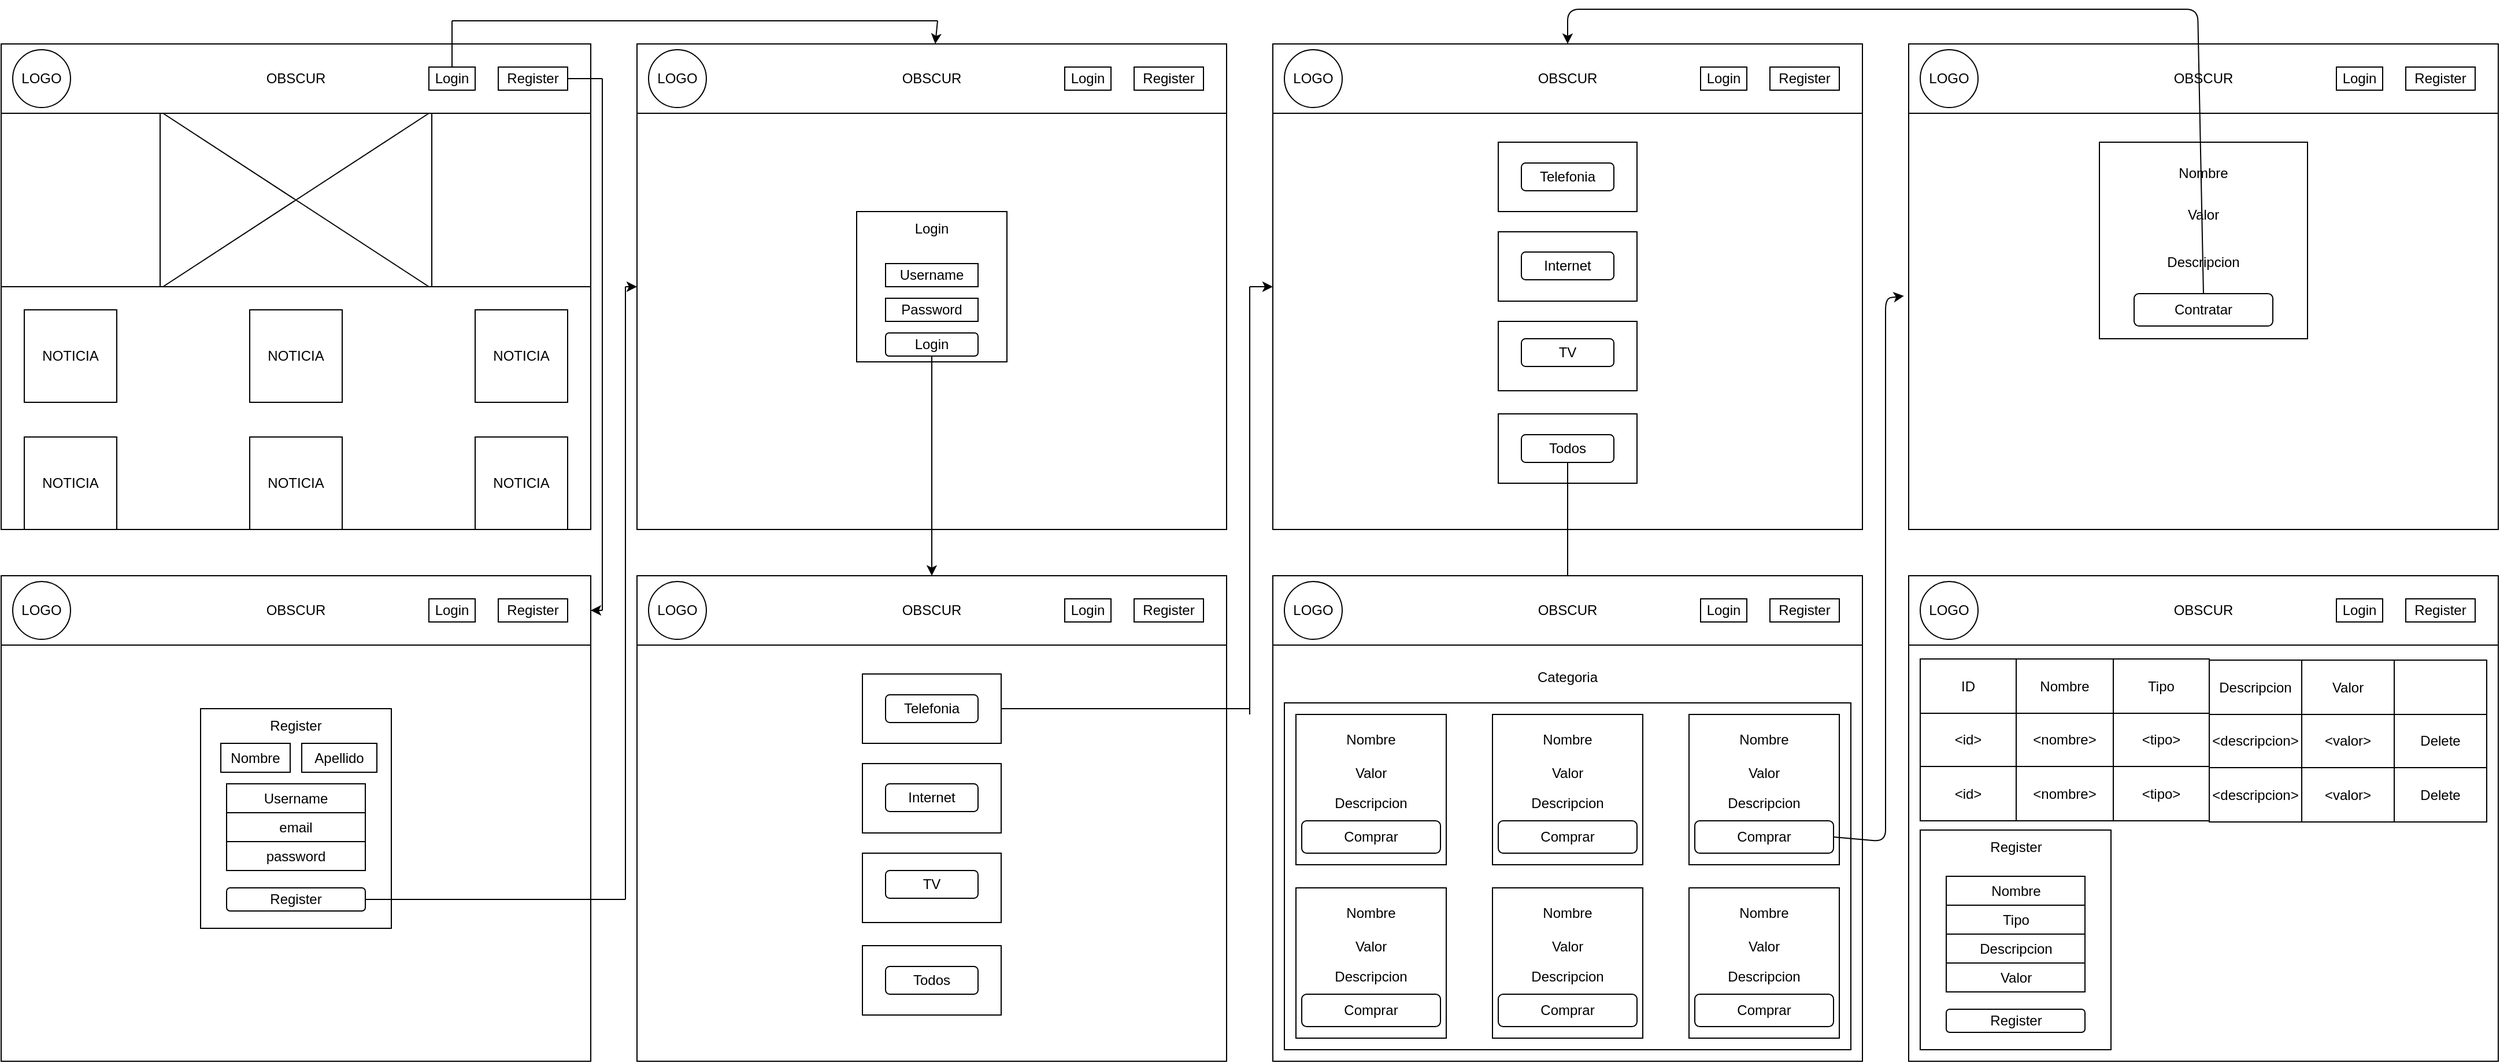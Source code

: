 <mxfile>
    <diagram id="topvHqCqziTGHagpNfaV" name="Página-1">
        <mxGraphModel dx="1098" dy="787" grid="1" gridSize="10" guides="1" tooltips="1" connect="1" arrows="1" fold="1" page="1" pageScale="1" pageWidth="850" pageHeight="1100" math="0" shadow="0">
            <root>
                <mxCell id="0"/>
                <mxCell id="1" parent="0"/>
                <mxCell id="2" value="" style="rounded=0;whiteSpace=wrap;html=1;" vertex="1" parent="1">
                    <mxGeometry x="40" y="40" width="510" height="420" as="geometry"/>
                </mxCell>
                <mxCell id="3" value="OBSCUR" style="rounded=0;whiteSpace=wrap;html=1;" vertex="1" parent="1">
                    <mxGeometry x="40" y="40" width="510" height="60" as="geometry"/>
                </mxCell>
                <mxCell id="58" style="edgeStyle=none;html=1;endArrow=none;endFill=0;" edge="1" parent="1">
                    <mxGeometry relative="1" as="geometry">
                        <mxPoint x="560" y="70" as="sourcePoint"/>
                        <mxPoint x="560" y="530" as="targetPoint"/>
                        <Array as="points">
                            <mxPoint x="560" y="310"/>
                        </Array>
                    </mxGeometry>
                </mxCell>
                <mxCell id="64" style="edgeStyle=none;html=1;exitX=0.5;exitY=0;exitDx=0;exitDy=0;endArrow=none;endFill=0;" edge="1" parent="1" source="4">
                    <mxGeometry relative="1" as="geometry">
                        <mxPoint x="430" y="20" as="targetPoint"/>
                    </mxGeometry>
                </mxCell>
                <mxCell id="4" value="Login" style="rounded=0;whiteSpace=wrap;html=1;" vertex="1" parent="1">
                    <mxGeometry x="410" y="60" width="40" height="20" as="geometry"/>
                </mxCell>
                <mxCell id="60" style="edgeStyle=none;html=1;exitX=1;exitY=0.5;exitDx=0;exitDy=0;endArrow=none;endFill=0;" edge="1" parent="1" source="5">
                    <mxGeometry relative="1" as="geometry">
                        <mxPoint x="560" y="70" as="targetPoint"/>
                    </mxGeometry>
                </mxCell>
                <mxCell id="5" value="Register" style="rounded=0;whiteSpace=wrap;html=1;" vertex="1" parent="1">
                    <mxGeometry x="470" y="60" width="60" height="20" as="geometry"/>
                </mxCell>
                <mxCell id="6" value="LOGO" style="ellipse;whiteSpace=wrap;html=1;aspect=fixed;" vertex="1" parent="1">
                    <mxGeometry x="50" y="45" width="50" height="50" as="geometry"/>
                </mxCell>
                <mxCell id="9" value="" style="rounded=0;whiteSpace=wrap;html=1;" vertex="1" parent="1">
                    <mxGeometry x="40" y="100" width="510" height="150" as="geometry"/>
                </mxCell>
                <mxCell id="10" value="NOTICIA" style="whiteSpace=wrap;html=1;aspect=fixed;" vertex="1" parent="1">
                    <mxGeometry x="60" y="270" width="80" height="80" as="geometry"/>
                </mxCell>
                <mxCell id="11" value="NOTICIA" style="rounded=0;whiteSpace=wrap;html=1;" vertex="1" parent="1">
                    <mxGeometry x="450" y="270" width="80" height="80" as="geometry"/>
                </mxCell>
                <mxCell id="12" value="NOTICIA" style="whiteSpace=wrap;html=1;aspect=fixed;" vertex="1" parent="1">
                    <mxGeometry x="255" y="270" width="80" height="80" as="geometry"/>
                </mxCell>
                <mxCell id="13" value="NOTICIA" style="whiteSpace=wrap;html=1;aspect=fixed;" vertex="1" parent="1">
                    <mxGeometry x="255" y="380" width="80" height="80" as="geometry"/>
                </mxCell>
                <mxCell id="14" value="NOTICIA" style="whiteSpace=wrap;html=1;aspect=fixed;" vertex="1" parent="1">
                    <mxGeometry x="60" y="380" width="80" height="80" as="geometry"/>
                </mxCell>
                <mxCell id="15" value="NOTICIA" style="whiteSpace=wrap;html=1;aspect=fixed;" vertex="1" parent="1">
                    <mxGeometry x="450" y="380" width="80" height="80" as="geometry"/>
                </mxCell>
                <mxCell id="17" value="" style="rounded=0;whiteSpace=wrap;html=1;" vertex="1" parent="1">
                    <mxGeometry x="177.5" y="100" width="235" height="150" as="geometry"/>
                </mxCell>
                <mxCell id="19" value="" style="shape=umlDestroy;" vertex="1" parent="1">
                    <mxGeometry x="180" y="100" width="230" height="150" as="geometry"/>
                </mxCell>
                <mxCell id="26" value="" style="rounded=0;whiteSpace=wrap;html=1;" vertex="1" parent="1">
                    <mxGeometry x="590" y="40" width="510" height="420" as="geometry"/>
                </mxCell>
                <mxCell id="27" value="OBSCUR" style="rounded=0;whiteSpace=wrap;html=1;" vertex="1" parent="1">
                    <mxGeometry x="590" y="40" width="510" height="60" as="geometry"/>
                </mxCell>
                <mxCell id="28" value="Login" style="rounded=0;whiteSpace=wrap;html=1;" vertex="1" parent="1">
                    <mxGeometry x="960" y="60" width="40" height="20" as="geometry"/>
                </mxCell>
                <mxCell id="29" value="Register" style="rounded=0;whiteSpace=wrap;html=1;" vertex="1" parent="1">
                    <mxGeometry x="1020" y="60" width="60" height="20" as="geometry"/>
                </mxCell>
                <mxCell id="30" value="LOGO" style="ellipse;whiteSpace=wrap;html=1;aspect=fixed;" vertex="1" parent="1">
                    <mxGeometry x="600" y="45" width="50" height="50" as="geometry"/>
                </mxCell>
                <mxCell id="31" value="" style="whiteSpace=wrap;html=1;aspect=fixed;" vertex="1" parent="1">
                    <mxGeometry x="780" y="185" width="130" height="130" as="geometry"/>
                </mxCell>
                <mxCell id="32" value="Login" style="text;html=1;strokeColor=none;fillColor=none;align=center;verticalAlign=middle;whiteSpace=wrap;rounded=0;" vertex="1" parent="1">
                    <mxGeometry x="815" y="185" width="60" height="30" as="geometry"/>
                </mxCell>
                <mxCell id="33" value="Username&lt;span style=&quot;color: rgba(0, 0, 0, 0); font-family: monospace; font-size: 0px; text-align: start;&quot;&gt;%3CmxGraphModel%3E%3Croot%3E%3CmxCell%20id%3D%220%22%2F%3E%3CmxCell%20id%3D%221%22%20parent%3D%220%22%2F%3E%3CmxCell%20id%3D%222%22%20value%3D%22%22%20style%3D%22rounded%3D0%3BwhiteSpace%3Dwrap%3Bhtml%3D1%3B%22%20vertex%3D%221%22%20parent%3D%221%22%3E%3CmxGeometry%20x%3D%2250%22%20y%3D%2220%22%20width%3D%22510%22%20height%3D%22420%22%20as%3D%22geometry%22%2F%3E%3C%2FmxCell%3E%3CmxCell%20id%3D%223%22%20value%3D%22OBSCUR%22%20style%3D%22rounded%3D0%3BwhiteSpace%3Dwrap%3Bhtml%3D1%3B%22%20vertex%3D%221%22%20parent%3D%221%22%3E%3CmxGeometry%20x%3D%2250%22%20y%3D%2220%22%20width%3D%22510%22%20height%3D%2260%22%20as%3D%22geometry%22%2F%3E%3C%2FmxCell%3E%3CmxCell%20id%3D%224%22%20value%3D%22Login%22%20style%3D%22rounded%3D0%3BwhiteSpace%3Dwrap%3Bhtml%3D1%3B%22%20vertex%3D%221%22%20parent%3D%221%22%3E%3CmxGeometry%20x%3D%22420%22%20y%3D%2240%22%20width%3D%2240%22%20height%3D%2220%22%20as%3D%22geometry%22%2F%3E%3C%2FmxCell%3E%3CmxCell%20id%3D%225%22%20value%3D%22Register%22%20style%3D%22rounded%3D0%3BwhiteSpace%3Dwrap%3Bhtml%3D1%3B%22%20vertex%3D%221%22%20parent%3D%221%22%3E%3CmxGeometry%20x%3D%22480%22%20y%3D%2240%22%20width%3D%2260%22%20height%3D%2220%22%20as%3D%22geometry%22%2F%3E%3C%2FmxCell%3E%3CmxCell%20id%3D%226%22%20value%3D%22LOGO%22%20style%3D%22ellipse%3BwhiteSpace%3Dwrap%3Bhtml%3D1%3Baspect%3Dfixed%3B%22%20vertex%3D%221%22%20parent%3D%221%22%3E%3CmxGeometry%20x%3D%2260%22%20y%3D%2225%22%20width%3D%2250%22%20height%3D%2250%22%20as%3D%22geometry%22%2F%3E%3C%2FmxCell%3E%3C%2Froot%3E%3C%2FmxGraphModel%3E&lt;/span&gt;" style="rounded=0;whiteSpace=wrap;html=1;" vertex="1" parent="1">
                    <mxGeometry x="805" y="230" width="80" height="20" as="geometry"/>
                </mxCell>
                <mxCell id="34" value="Password" style="rounded=0;whiteSpace=wrap;html=1;" vertex="1" parent="1">
                    <mxGeometry x="805" y="260" width="80" height="20" as="geometry"/>
                </mxCell>
                <mxCell id="88" style="edgeStyle=none;html=1;exitX=0.5;exitY=1;exitDx=0;exitDy=0;endArrow=classic;endFill=1;" edge="1" parent="1" source="35" target="71">
                    <mxGeometry relative="1" as="geometry"/>
                </mxCell>
                <mxCell id="35" value="Login" style="rounded=1;whiteSpace=wrap;html=1;" vertex="1" parent="1">
                    <mxGeometry x="805" y="290" width="80" height="20" as="geometry"/>
                </mxCell>
                <mxCell id="36" value="" style="rounded=0;whiteSpace=wrap;html=1;" vertex="1" parent="1">
                    <mxGeometry x="40" y="500" width="510" height="420" as="geometry"/>
                </mxCell>
                <mxCell id="37" value="OBSCUR" style="rounded=0;whiteSpace=wrap;html=1;" vertex="1" parent="1">
                    <mxGeometry x="40" y="500" width="510" height="60" as="geometry"/>
                </mxCell>
                <mxCell id="38" value="Login" style="rounded=0;whiteSpace=wrap;html=1;" vertex="1" parent="1">
                    <mxGeometry x="410" y="520" width="40" height="20" as="geometry"/>
                </mxCell>
                <mxCell id="39" value="Register" style="rounded=0;whiteSpace=wrap;html=1;" vertex="1" parent="1">
                    <mxGeometry x="470" y="520" width="60" height="20" as="geometry"/>
                </mxCell>
                <mxCell id="40" value="LOGO" style="ellipse;whiteSpace=wrap;html=1;aspect=fixed;" vertex="1" parent="1">
                    <mxGeometry x="50" y="505" width="50" height="50" as="geometry"/>
                </mxCell>
                <mxCell id="49" value="" style="rounded=0;whiteSpace=wrap;html=1;" vertex="1" parent="1">
                    <mxGeometry x="212.5" y="615" width="165" height="190" as="geometry"/>
                </mxCell>
                <mxCell id="50" value="Nombre" style="rounded=0;whiteSpace=wrap;html=1;" vertex="1" parent="1">
                    <mxGeometry x="230" y="645" width="60" height="25" as="geometry"/>
                </mxCell>
                <mxCell id="51" value="Register" style="text;html=1;strokeColor=none;fillColor=none;align=center;verticalAlign=middle;whiteSpace=wrap;rounded=0;" vertex="1" parent="1">
                    <mxGeometry x="265" y="615" width="60" height="30" as="geometry"/>
                </mxCell>
                <mxCell id="52" value="Apellido" style="rounded=0;whiteSpace=wrap;html=1;" vertex="1" parent="1">
                    <mxGeometry x="300" y="645" width="65" height="25" as="geometry"/>
                </mxCell>
                <mxCell id="53" value="Username" style="rounded=0;whiteSpace=wrap;html=1;" vertex="1" parent="1">
                    <mxGeometry x="235" y="680" width="120" height="25" as="geometry"/>
                </mxCell>
                <mxCell id="54" value="email" style="rounded=0;whiteSpace=wrap;html=1;" vertex="1" parent="1">
                    <mxGeometry x="235" y="705" width="120" height="25" as="geometry"/>
                </mxCell>
                <mxCell id="55" value="password" style="rounded=0;whiteSpace=wrap;html=1;" vertex="1" parent="1">
                    <mxGeometry x="235" y="730" width="120" height="25" as="geometry"/>
                </mxCell>
                <mxCell id="68" style="edgeStyle=none;html=1;exitX=1;exitY=0.5;exitDx=0;exitDy=0;endArrow=none;endFill=0;" edge="1" parent="1" source="56">
                    <mxGeometry relative="1" as="geometry">
                        <mxPoint x="580" y="780" as="targetPoint"/>
                    </mxGeometry>
                </mxCell>
                <mxCell id="56" value="Register" style="rounded=1;whiteSpace=wrap;html=1;" vertex="1" parent="1">
                    <mxGeometry x="235" y="770" width="120" height="20" as="geometry"/>
                </mxCell>
                <mxCell id="62" value="" style="endArrow=classic;html=1;entryX=1;entryY=0.5;entryDx=0;entryDy=0;" edge="1" parent="1" target="37">
                    <mxGeometry width="50" height="50" relative="1" as="geometry">
                        <mxPoint x="560" y="530" as="sourcePoint"/>
                        <mxPoint x="620" y="480" as="targetPoint"/>
                    </mxGeometry>
                </mxCell>
                <mxCell id="65" value="" style="endArrow=none;html=1;endFill=0;" edge="1" parent="1">
                    <mxGeometry width="50" height="50" relative="1" as="geometry">
                        <mxPoint x="430" y="20" as="sourcePoint"/>
                        <mxPoint x="850" y="20" as="targetPoint"/>
                    </mxGeometry>
                </mxCell>
                <mxCell id="66" value="" style="endArrow=classic;html=1;" edge="1" parent="1" target="27">
                    <mxGeometry width="50" height="50" relative="1" as="geometry">
                        <mxPoint x="850" y="20" as="sourcePoint"/>
                        <mxPoint x="900" y="-30" as="targetPoint"/>
                    </mxGeometry>
                </mxCell>
                <mxCell id="67" value="" style="endArrow=none;html=1;endFill=0;" edge="1" parent="1">
                    <mxGeometry width="50" height="50" relative="1" as="geometry">
                        <mxPoint x="580" y="780" as="sourcePoint"/>
                        <mxPoint x="580" y="250" as="targetPoint"/>
                    </mxGeometry>
                </mxCell>
                <mxCell id="69" value="" style="endArrow=classic;html=1;entryX=0;entryY=0.5;entryDx=0;entryDy=0;" edge="1" parent="1" target="26">
                    <mxGeometry width="50" height="50" relative="1" as="geometry">
                        <mxPoint x="580" y="250" as="sourcePoint"/>
                        <mxPoint x="630" y="200" as="targetPoint"/>
                    </mxGeometry>
                </mxCell>
                <mxCell id="70" value="" style="rounded=0;whiteSpace=wrap;html=1;" vertex="1" parent="1">
                    <mxGeometry x="590" y="500" width="510" height="420" as="geometry"/>
                </mxCell>
                <mxCell id="71" value="OBSCUR" style="rounded=0;whiteSpace=wrap;html=1;" vertex="1" parent="1">
                    <mxGeometry x="590" y="500" width="510" height="60" as="geometry"/>
                </mxCell>
                <mxCell id="72" value="Login" style="rounded=0;whiteSpace=wrap;html=1;" vertex="1" parent="1">
                    <mxGeometry x="960" y="520" width="40" height="20" as="geometry"/>
                </mxCell>
                <mxCell id="73" value="Register" style="rounded=0;whiteSpace=wrap;html=1;" vertex="1" parent="1">
                    <mxGeometry x="1020" y="520" width="60" height="20" as="geometry"/>
                </mxCell>
                <mxCell id="74" value="LOGO" style="ellipse;whiteSpace=wrap;html=1;aspect=fixed;" vertex="1" parent="1">
                    <mxGeometry x="600" y="505" width="50" height="50" as="geometry"/>
                </mxCell>
                <mxCell id="102" style="edgeStyle=none;html=1;exitX=1;exitY=0.5;exitDx=0;exitDy=0;endArrow=none;endFill=0;" edge="1" parent="1" source="79">
                    <mxGeometry relative="1" as="geometry">
                        <mxPoint x="1120" y="615" as="targetPoint"/>
                    </mxGeometry>
                </mxCell>
                <mxCell id="79" value="" style="rounded=0;whiteSpace=wrap;html=1;" vertex="1" parent="1">
                    <mxGeometry x="785" y="585" width="120" height="60" as="geometry"/>
                </mxCell>
                <mxCell id="80" value="" style="rounded=0;whiteSpace=wrap;html=1;" vertex="1" parent="1">
                    <mxGeometry x="785" y="662.5" width="120" height="60" as="geometry"/>
                </mxCell>
                <mxCell id="81" value="" style="rounded=0;whiteSpace=wrap;html=1;" vertex="1" parent="1">
                    <mxGeometry x="785" y="740" width="120" height="60" as="geometry"/>
                </mxCell>
                <mxCell id="82" value="" style="rounded=0;whiteSpace=wrap;html=1;" vertex="1" parent="1">
                    <mxGeometry x="785" y="820" width="120" height="60" as="geometry"/>
                </mxCell>
                <mxCell id="83" value="Telefonia" style="rounded=1;whiteSpace=wrap;html=1;" vertex="1" parent="1">
                    <mxGeometry x="805" y="603" width="80" height="24" as="geometry"/>
                </mxCell>
                <mxCell id="84" value="Internet" style="rounded=1;whiteSpace=wrap;html=1;" vertex="1" parent="1">
                    <mxGeometry x="805" y="680" width="80" height="24" as="geometry"/>
                </mxCell>
                <mxCell id="85" value="TV" style="rounded=1;whiteSpace=wrap;html=1;" vertex="1" parent="1">
                    <mxGeometry x="805" y="755" width="80" height="24" as="geometry"/>
                </mxCell>
                <mxCell id="86" value="Todos" style="rounded=1;whiteSpace=wrap;html=1;" vertex="1" parent="1">
                    <mxGeometry x="805" y="838" width="80" height="24" as="geometry"/>
                </mxCell>
                <mxCell id="89" value="" style="rounded=0;whiteSpace=wrap;html=1;" vertex="1" parent="1">
                    <mxGeometry x="1140" y="40" width="510" height="420" as="geometry"/>
                </mxCell>
                <mxCell id="90" value="OBSCUR" style="rounded=0;whiteSpace=wrap;html=1;" vertex="1" parent="1">
                    <mxGeometry x="1140" y="40" width="510" height="60" as="geometry"/>
                </mxCell>
                <mxCell id="91" value="Login" style="rounded=0;whiteSpace=wrap;html=1;" vertex="1" parent="1">
                    <mxGeometry x="1510" y="60" width="40" height="20" as="geometry"/>
                </mxCell>
                <mxCell id="92" value="Register" style="rounded=0;whiteSpace=wrap;html=1;" vertex="1" parent="1">
                    <mxGeometry x="1570" y="60" width="60" height="20" as="geometry"/>
                </mxCell>
                <mxCell id="93" value="LOGO" style="ellipse;whiteSpace=wrap;html=1;aspect=fixed;" vertex="1" parent="1">
                    <mxGeometry x="1150" y="45" width="50" height="50" as="geometry"/>
                </mxCell>
                <mxCell id="94" value="" style="rounded=0;whiteSpace=wrap;html=1;" vertex="1" parent="1">
                    <mxGeometry x="1335" y="125" width="120" height="60" as="geometry"/>
                </mxCell>
                <mxCell id="95" value="" style="rounded=0;whiteSpace=wrap;html=1;" vertex="1" parent="1">
                    <mxGeometry x="1335" y="202.5" width="120" height="60" as="geometry"/>
                </mxCell>
                <mxCell id="96" value="" style="rounded=0;whiteSpace=wrap;html=1;" vertex="1" parent="1">
                    <mxGeometry x="1335" y="280" width="120" height="60" as="geometry"/>
                </mxCell>
                <mxCell id="97" value="" style="rounded=0;whiteSpace=wrap;html=1;" vertex="1" parent="1">
                    <mxGeometry x="1335" y="360" width="120" height="60" as="geometry"/>
                </mxCell>
                <mxCell id="98" value="Telefonia" style="rounded=1;whiteSpace=wrap;html=1;" vertex="1" parent="1">
                    <mxGeometry x="1355" y="143" width="80" height="24" as="geometry"/>
                </mxCell>
                <mxCell id="99" value="Internet" style="rounded=1;whiteSpace=wrap;html=1;" vertex="1" parent="1">
                    <mxGeometry x="1355" y="220" width="80" height="24" as="geometry"/>
                </mxCell>
                <mxCell id="100" value="TV" style="rounded=1;whiteSpace=wrap;html=1;" vertex="1" parent="1">
                    <mxGeometry x="1355" y="295" width="80" height="24" as="geometry"/>
                </mxCell>
                <mxCell id="230" style="edgeStyle=none;html=1;exitX=0.5;exitY=1;exitDx=0;exitDy=0;entryX=0.5;entryY=0;entryDx=0;entryDy=0;endArrow=none;endFill=0;" edge="1" parent="1" source="101" target="110">
                    <mxGeometry relative="1" as="geometry"/>
                </mxCell>
                <mxCell id="101" value="Todos" style="rounded=1;whiteSpace=wrap;html=1;" vertex="1" parent="1">
                    <mxGeometry x="1355" y="378" width="80" height="24" as="geometry"/>
                </mxCell>
                <mxCell id="103" value="" style="endArrow=none;html=1;endFill=0;" edge="1" parent="1">
                    <mxGeometry width="50" height="50" relative="1" as="geometry">
                        <mxPoint x="1120" y="620" as="sourcePoint"/>
                        <mxPoint x="1120" y="250" as="targetPoint"/>
                    </mxGeometry>
                </mxCell>
                <mxCell id="104" value="" style="endArrow=classic;html=1;entryX=0;entryY=0.5;entryDx=0;entryDy=0;" edge="1" parent="1" target="89">
                    <mxGeometry width="50" height="50" relative="1" as="geometry">
                        <mxPoint x="1120" y="250" as="sourcePoint"/>
                        <mxPoint x="1180" y="300" as="targetPoint"/>
                    </mxGeometry>
                </mxCell>
                <mxCell id="109" value="" style="rounded=0;whiteSpace=wrap;html=1;" vertex="1" parent="1">
                    <mxGeometry x="1140" y="500" width="510" height="420" as="geometry"/>
                </mxCell>
                <mxCell id="110" value="OBSCUR" style="rounded=0;whiteSpace=wrap;html=1;" vertex="1" parent="1">
                    <mxGeometry x="1140" y="500" width="510" height="60" as="geometry"/>
                </mxCell>
                <mxCell id="111" value="Login" style="rounded=0;whiteSpace=wrap;html=1;" vertex="1" parent="1">
                    <mxGeometry x="1510" y="520" width="40" height="20" as="geometry"/>
                </mxCell>
                <mxCell id="112" value="Register" style="rounded=0;whiteSpace=wrap;html=1;" vertex="1" parent="1">
                    <mxGeometry x="1570" y="520" width="60" height="20" as="geometry"/>
                </mxCell>
                <mxCell id="113" value="LOGO" style="ellipse;whiteSpace=wrap;html=1;aspect=fixed;" vertex="1" parent="1">
                    <mxGeometry x="1150" y="505" width="50" height="50" as="geometry"/>
                </mxCell>
                <mxCell id="114" value="Categoria" style="text;html=1;strokeColor=none;fillColor=none;align=center;verticalAlign=middle;whiteSpace=wrap;rounded=0;" vertex="1" parent="1">
                    <mxGeometry x="1365" y="573" width="60" height="30" as="geometry"/>
                </mxCell>
                <mxCell id="115" value="" style="rounded=0;whiteSpace=wrap;html=1;" vertex="1" parent="1">
                    <mxGeometry x="1150" y="610" width="490" height="300" as="geometry"/>
                </mxCell>
                <mxCell id="116" value="" style="rounded=0;whiteSpace=wrap;html=1;" vertex="1" parent="1">
                    <mxGeometry x="1160" y="620" width="130" height="130" as="geometry"/>
                </mxCell>
                <mxCell id="118" value="Nombre" style="text;html=1;strokeColor=none;fillColor=none;align=center;verticalAlign=middle;whiteSpace=wrap;rounded=0;" vertex="1" parent="1">
                    <mxGeometry x="1195" y="627" width="60" height="30" as="geometry"/>
                </mxCell>
                <mxCell id="119" value="Valor" style="text;html=1;strokeColor=none;fillColor=none;align=center;verticalAlign=middle;whiteSpace=wrap;rounded=0;" vertex="1" parent="1">
                    <mxGeometry x="1195" y="657" width="60" height="27.5" as="geometry"/>
                </mxCell>
                <mxCell id="120" value="Descripcion" style="text;html=1;strokeColor=none;fillColor=none;align=center;verticalAlign=middle;whiteSpace=wrap;rounded=0;" vertex="1" parent="1">
                    <mxGeometry x="1195" y="682" width="60" height="30" as="geometry"/>
                </mxCell>
                <mxCell id="123" value="" style="rounded=0;whiteSpace=wrap;html=1;" vertex="1" parent="1">
                    <mxGeometry x="1330" y="620" width="130" height="130" as="geometry"/>
                </mxCell>
                <mxCell id="124" value="Nombre" style="text;html=1;strokeColor=none;fillColor=none;align=center;verticalAlign=middle;whiteSpace=wrap;rounded=0;" vertex="1" parent="1">
                    <mxGeometry x="1365" y="627" width="60" height="30" as="geometry"/>
                </mxCell>
                <mxCell id="125" value="Valor" style="text;html=1;strokeColor=none;fillColor=none;align=center;verticalAlign=middle;whiteSpace=wrap;rounded=0;" vertex="1" parent="1">
                    <mxGeometry x="1365" y="657" width="60" height="27.5" as="geometry"/>
                </mxCell>
                <mxCell id="126" value="Descripcion" style="text;html=1;strokeColor=none;fillColor=none;align=center;verticalAlign=middle;whiteSpace=wrap;rounded=0;" vertex="1" parent="1">
                    <mxGeometry x="1365" y="682" width="60" height="30" as="geometry"/>
                </mxCell>
                <mxCell id="127" value="" style="rounded=0;whiteSpace=wrap;html=1;" vertex="1" parent="1">
                    <mxGeometry x="1500" y="620" width="130" height="130" as="geometry"/>
                </mxCell>
                <mxCell id="128" value="Nombre" style="text;html=1;strokeColor=none;fillColor=none;align=center;verticalAlign=middle;whiteSpace=wrap;rounded=0;" vertex="1" parent="1">
                    <mxGeometry x="1535" y="627" width="60" height="30" as="geometry"/>
                </mxCell>
                <mxCell id="129" value="Valor" style="text;html=1;strokeColor=none;fillColor=none;align=center;verticalAlign=middle;whiteSpace=wrap;rounded=0;" vertex="1" parent="1">
                    <mxGeometry x="1535" y="657" width="60" height="27.5" as="geometry"/>
                </mxCell>
                <mxCell id="130" value="Descripcion" style="text;html=1;strokeColor=none;fillColor=none;align=center;verticalAlign=middle;whiteSpace=wrap;rounded=0;" vertex="1" parent="1">
                    <mxGeometry x="1535" y="682" width="60" height="30" as="geometry"/>
                </mxCell>
                <mxCell id="131" value="" style="rounded=0;whiteSpace=wrap;html=1;" vertex="1" parent="1">
                    <mxGeometry x="1160" y="770" width="130" height="130" as="geometry"/>
                </mxCell>
                <mxCell id="132" value="Nombre" style="text;html=1;strokeColor=none;fillColor=none;align=center;verticalAlign=middle;whiteSpace=wrap;rounded=0;" vertex="1" parent="1">
                    <mxGeometry x="1195" y="777" width="60" height="30" as="geometry"/>
                </mxCell>
                <mxCell id="133" value="Valor" style="text;html=1;strokeColor=none;fillColor=none;align=center;verticalAlign=middle;whiteSpace=wrap;rounded=0;" vertex="1" parent="1">
                    <mxGeometry x="1195" y="807" width="60" height="27.5" as="geometry"/>
                </mxCell>
                <mxCell id="134" value="Descripcion" style="text;html=1;strokeColor=none;fillColor=none;align=center;verticalAlign=middle;whiteSpace=wrap;rounded=0;" vertex="1" parent="1">
                    <mxGeometry x="1195" y="832" width="60" height="30" as="geometry"/>
                </mxCell>
                <mxCell id="135" value="" style="rounded=0;whiteSpace=wrap;html=1;" vertex="1" parent="1">
                    <mxGeometry x="1330" y="770" width="130" height="130" as="geometry"/>
                </mxCell>
                <mxCell id="136" value="Nombre" style="text;html=1;strokeColor=none;fillColor=none;align=center;verticalAlign=middle;whiteSpace=wrap;rounded=0;" vertex="1" parent="1">
                    <mxGeometry x="1365" y="777" width="60" height="30" as="geometry"/>
                </mxCell>
                <mxCell id="137" value="Valor" style="text;html=1;strokeColor=none;fillColor=none;align=center;verticalAlign=middle;whiteSpace=wrap;rounded=0;" vertex="1" parent="1">
                    <mxGeometry x="1365" y="807" width="60" height="27.5" as="geometry"/>
                </mxCell>
                <mxCell id="138" value="Descripcion" style="text;html=1;strokeColor=none;fillColor=none;align=center;verticalAlign=middle;whiteSpace=wrap;rounded=0;" vertex="1" parent="1">
                    <mxGeometry x="1365" y="832" width="60" height="30" as="geometry"/>
                </mxCell>
                <mxCell id="139" value="" style="rounded=0;whiteSpace=wrap;html=1;" vertex="1" parent="1">
                    <mxGeometry x="1500" y="770" width="130" height="130" as="geometry"/>
                </mxCell>
                <mxCell id="140" value="Nombre" style="text;html=1;strokeColor=none;fillColor=none;align=center;verticalAlign=middle;whiteSpace=wrap;rounded=0;" vertex="1" parent="1">
                    <mxGeometry x="1535" y="777" width="60" height="30" as="geometry"/>
                </mxCell>
                <mxCell id="141" value="Valor" style="text;html=1;strokeColor=none;fillColor=none;align=center;verticalAlign=middle;whiteSpace=wrap;rounded=0;" vertex="1" parent="1">
                    <mxGeometry x="1535" y="807" width="60" height="27.5" as="geometry"/>
                </mxCell>
                <mxCell id="142" value="Descripcion" style="text;html=1;strokeColor=none;fillColor=none;align=center;verticalAlign=middle;whiteSpace=wrap;rounded=0;" vertex="1" parent="1">
                    <mxGeometry x="1535" y="832" width="60" height="30" as="geometry"/>
                </mxCell>
                <mxCell id="145" value="" style="rounded=0;whiteSpace=wrap;html=1;" vertex="1" parent="1">
                    <mxGeometry x="1690" y="40" width="510" height="420" as="geometry"/>
                </mxCell>
                <mxCell id="146" value="OBSCUR" style="rounded=0;whiteSpace=wrap;html=1;" vertex="1" parent="1">
                    <mxGeometry x="1690" y="40" width="510" height="60" as="geometry"/>
                </mxCell>
                <mxCell id="147" value="Login" style="rounded=0;whiteSpace=wrap;html=1;" vertex="1" parent="1">
                    <mxGeometry x="2060" y="60" width="40" height="20" as="geometry"/>
                </mxCell>
                <mxCell id="148" value="Register" style="rounded=0;whiteSpace=wrap;html=1;" vertex="1" parent="1">
                    <mxGeometry x="2120" y="60" width="60" height="20" as="geometry"/>
                </mxCell>
                <mxCell id="149" value="LOGO" style="ellipse;whiteSpace=wrap;html=1;aspect=fixed;" vertex="1" parent="1">
                    <mxGeometry x="1700" y="45" width="50" height="50" as="geometry"/>
                </mxCell>
                <mxCell id="150" value="" style="rounded=0;whiteSpace=wrap;html=1;" vertex="1" parent="1">
                    <mxGeometry x="1690" y="500" width="510" height="420" as="geometry"/>
                </mxCell>
                <mxCell id="151" value="OBSCUR" style="rounded=0;whiteSpace=wrap;html=1;" vertex="1" parent="1">
                    <mxGeometry x="1690" y="500" width="510" height="60" as="geometry"/>
                </mxCell>
                <mxCell id="152" value="Login" style="rounded=0;whiteSpace=wrap;html=1;" vertex="1" parent="1">
                    <mxGeometry x="2060" y="520" width="40" height="20" as="geometry"/>
                </mxCell>
                <mxCell id="153" value="Register" style="rounded=0;whiteSpace=wrap;html=1;" vertex="1" parent="1">
                    <mxGeometry x="2120" y="520" width="60" height="20" as="geometry"/>
                </mxCell>
                <mxCell id="154" value="LOGO" style="ellipse;whiteSpace=wrap;html=1;aspect=fixed;" vertex="1" parent="1">
                    <mxGeometry x="1700" y="505" width="50" height="50" as="geometry"/>
                </mxCell>
                <mxCell id="155" value="" style="rounded=0;whiteSpace=wrap;html=1;" vertex="1" parent="1">
                    <mxGeometry x="1855" y="125" width="180" height="170" as="geometry"/>
                </mxCell>
                <mxCell id="156" value="Nombre" style="text;html=1;strokeColor=none;fillColor=none;align=center;verticalAlign=middle;whiteSpace=wrap;rounded=0;" vertex="1" parent="1">
                    <mxGeometry x="1915" y="137" width="60" height="30" as="geometry"/>
                </mxCell>
                <mxCell id="157" value="Comprar" style="rounded=1;whiteSpace=wrap;html=1;" vertex="1" parent="1">
                    <mxGeometry x="1165" y="712" width="120" height="28" as="geometry"/>
                </mxCell>
                <mxCell id="158" value="Comprar" style="rounded=1;whiteSpace=wrap;html=1;" vertex="1" parent="1">
                    <mxGeometry x="1335" y="712" width="120" height="28" as="geometry"/>
                </mxCell>
                <mxCell id="159" value="Comprar" style="rounded=1;whiteSpace=wrap;html=1;" vertex="1" parent="1">
                    <mxGeometry x="1165" y="862" width="120" height="28" as="geometry"/>
                </mxCell>
                <mxCell id="160" value="Comprar" style="rounded=1;whiteSpace=wrap;html=1;" vertex="1" parent="1">
                    <mxGeometry x="1335" y="862" width="120" height="28" as="geometry"/>
                </mxCell>
                <mxCell id="161" value="Comprar" style="rounded=1;whiteSpace=wrap;html=1;" vertex="1" parent="1">
                    <mxGeometry x="1505" y="862" width="120" height="28" as="geometry"/>
                </mxCell>
                <mxCell id="231" style="edgeStyle=none;html=1;exitX=1;exitY=0.5;exitDx=0;exitDy=0;endArrow=classic;endFill=1;entryX=-0.008;entryY=0.519;entryDx=0;entryDy=0;entryPerimeter=0;" edge="1" parent="1" source="162" target="145">
                    <mxGeometry relative="1" as="geometry">
                        <mxPoint x="1670" y="726" as="targetPoint"/>
                        <Array as="points">
                            <mxPoint x="1670" y="730"/>
                            <mxPoint x="1670" y="260"/>
                        </Array>
                    </mxGeometry>
                </mxCell>
                <mxCell id="162" value="Comprar" style="rounded=1;whiteSpace=wrap;html=1;" vertex="1" parent="1">
                    <mxGeometry x="1505" y="712" width="120" height="28" as="geometry"/>
                </mxCell>
                <mxCell id="233" style="edgeStyle=none;html=1;exitX=0.5;exitY=0;exitDx=0;exitDy=0;entryX=0.5;entryY=0;entryDx=0;entryDy=0;endArrow=classic;endFill=1;" edge="1" parent="1" source="163" target="90">
                    <mxGeometry relative="1" as="geometry">
                        <Array as="points">
                            <mxPoint x="1940" y="10"/>
                            <mxPoint x="1395" y="10"/>
                        </Array>
                    </mxGeometry>
                </mxCell>
                <mxCell id="163" value="Contratar" style="rounded=1;whiteSpace=wrap;html=1;" vertex="1" parent="1">
                    <mxGeometry x="1885" y="256" width="120" height="28" as="geometry"/>
                </mxCell>
                <mxCell id="164" value="Valor" style="text;html=1;strokeColor=none;fillColor=none;align=center;verticalAlign=middle;whiteSpace=wrap;rounded=0;" vertex="1" parent="1">
                    <mxGeometry x="1915" y="172.5" width="60" height="30" as="geometry"/>
                </mxCell>
                <mxCell id="166" value="Descripcion" style="text;html=1;strokeColor=none;fillColor=none;align=center;verticalAlign=middle;whiteSpace=wrap;rounded=0;" vertex="1" parent="1">
                    <mxGeometry x="1915" y="214" width="60" height="30" as="geometry"/>
                </mxCell>
                <mxCell id="168" value="" style="childLayout=tableLayout;recursiveResize=0;shadow=0;fillColor=none;" vertex="1" parent="1">
                    <mxGeometry x="1700" y="572" width="250" height="140" as="geometry"/>
                </mxCell>
                <mxCell id="169" value="" style="shape=tableRow;horizontal=0;startSize=0;swimlaneHead=0;swimlaneBody=0;top=0;left=0;bottom=0;right=0;dropTarget=0;collapsible=0;recursiveResize=0;expand=0;fontStyle=0;fillColor=none;strokeColor=inherit;" vertex="1" parent="168">
                    <mxGeometry width="250" height="47" as="geometry"/>
                </mxCell>
                <mxCell id="170" value="ID" style="connectable=0;recursiveResize=0;strokeColor=inherit;fillColor=none;align=center;whiteSpace=wrap;html=1;" vertex="1" parent="169">
                    <mxGeometry width="83" height="47" as="geometry">
                        <mxRectangle width="83" height="47" as="alternateBounds"/>
                    </mxGeometry>
                </mxCell>
                <mxCell id="171" value="Nombre" style="connectable=0;recursiveResize=0;strokeColor=inherit;fillColor=none;align=center;whiteSpace=wrap;html=1;" vertex="1" parent="169">
                    <mxGeometry x="83" width="84" height="47" as="geometry">
                        <mxRectangle width="84" height="47" as="alternateBounds"/>
                    </mxGeometry>
                </mxCell>
                <mxCell id="172" value="Tipo" style="connectable=0;recursiveResize=0;strokeColor=inherit;fillColor=none;align=center;whiteSpace=wrap;html=1;" vertex="1" parent="169">
                    <mxGeometry x="167" width="83" height="47" as="geometry">
                        <mxRectangle width="83" height="47" as="alternateBounds"/>
                    </mxGeometry>
                </mxCell>
                <mxCell id="173" style="shape=tableRow;horizontal=0;startSize=0;swimlaneHead=0;swimlaneBody=0;top=0;left=0;bottom=0;right=0;dropTarget=0;collapsible=0;recursiveResize=0;expand=0;fontStyle=0;fillColor=none;strokeColor=inherit;" vertex="1" parent="168">
                    <mxGeometry y="47" width="250" height="46" as="geometry"/>
                </mxCell>
                <mxCell id="174" value="&amp;lt;id&amp;gt;" style="connectable=0;recursiveResize=0;strokeColor=inherit;fillColor=none;align=center;whiteSpace=wrap;html=1;" vertex="1" parent="173">
                    <mxGeometry width="83" height="46" as="geometry">
                        <mxRectangle width="83" height="46" as="alternateBounds"/>
                    </mxGeometry>
                </mxCell>
                <mxCell id="175" value="&amp;lt;nombre&amp;gt;" style="connectable=0;recursiveResize=0;strokeColor=inherit;fillColor=none;align=center;whiteSpace=wrap;html=1;" vertex="1" parent="173">
                    <mxGeometry x="83" width="84" height="46" as="geometry">
                        <mxRectangle width="84" height="46" as="alternateBounds"/>
                    </mxGeometry>
                </mxCell>
                <mxCell id="176" value="&amp;lt;tipo&amp;gt;" style="connectable=0;recursiveResize=0;strokeColor=inherit;fillColor=none;align=center;whiteSpace=wrap;html=1;" vertex="1" parent="173">
                    <mxGeometry x="167" width="83" height="46" as="geometry">
                        <mxRectangle width="83" height="46" as="alternateBounds"/>
                    </mxGeometry>
                </mxCell>
                <mxCell id="177" style="shape=tableRow;horizontal=0;startSize=0;swimlaneHead=0;swimlaneBody=0;top=0;left=0;bottom=0;right=0;dropTarget=0;collapsible=0;recursiveResize=0;expand=0;fontStyle=0;fillColor=none;strokeColor=inherit;" vertex="1" parent="168">
                    <mxGeometry y="93" width="250" height="47" as="geometry"/>
                </mxCell>
                <mxCell id="178" value="&amp;lt;id&amp;gt;" style="connectable=0;recursiveResize=0;strokeColor=inherit;fillColor=none;align=center;whiteSpace=wrap;html=1;" vertex="1" parent="177">
                    <mxGeometry width="83" height="47" as="geometry">
                        <mxRectangle width="83" height="47" as="alternateBounds"/>
                    </mxGeometry>
                </mxCell>
                <mxCell id="179" value="&amp;lt;nombre&amp;gt;" style="connectable=0;recursiveResize=0;strokeColor=inherit;fillColor=none;align=center;whiteSpace=wrap;html=1;" vertex="1" parent="177">
                    <mxGeometry x="83" width="84" height="47" as="geometry">
                        <mxRectangle width="84" height="47" as="alternateBounds"/>
                    </mxGeometry>
                </mxCell>
                <mxCell id="180" value="&amp;lt;tipo&amp;gt;" style="connectable=0;recursiveResize=0;strokeColor=inherit;fillColor=none;align=center;whiteSpace=wrap;html=1;" vertex="1" parent="177">
                    <mxGeometry x="167" width="83" height="47" as="geometry">
                        <mxRectangle width="83" height="47" as="alternateBounds"/>
                    </mxGeometry>
                </mxCell>
                <mxCell id="207" value="" style="childLayout=tableLayout;recursiveResize=0;shadow=0;fillColor=none;" vertex="1" parent="1">
                    <mxGeometry x="1950" y="573" width="240" height="140" as="geometry"/>
                </mxCell>
                <mxCell id="208" value="" style="shape=tableRow;horizontal=0;startSize=0;swimlaneHead=0;swimlaneBody=0;top=0;left=0;bottom=0;right=0;dropTarget=0;collapsible=0;recursiveResize=0;expand=0;fontStyle=0;fillColor=none;strokeColor=inherit;" vertex="1" parent="207">
                    <mxGeometry width="240" height="47" as="geometry"/>
                </mxCell>
                <mxCell id="209" value="Descripcion" style="connectable=0;recursiveResize=0;strokeColor=inherit;fillColor=none;align=center;whiteSpace=wrap;html=1;" vertex="1" parent="208">
                    <mxGeometry width="80" height="47" as="geometry">
                        <mxRectangle width="80" height="47" as="alternateBounds"/>
                    </mxGeometry>
                </mxCell>
                <mxCell id="210" value="Valor" style="connectable=0;recursiveResize=0;strokeColor=inherit;fillColor=none;align=center;whiteSpace=wrap;html=1;" vertex="1" parent="208">
                    <mxGeometry x="80" width="80" height="47" as="geometry">
                        <mxRectangle width="80" height="47" as="alternateBounds"/>
                    </mxGeometry>
                </mxCell>
                <mxCell id="211" value="" style="connectable=0;recursiveResize=0;strokeColor=inherit;fillColor=none;align=center;whiteSpace=wrap;html=1;" vertex="1" parent="208">
                    <mxGeometry x="160" width="80" height="47" as="geometry">
                        <mxRectangle width="80" height="47" as="alternateBounds"/>
                    </mxGeometry>
                </mxCell>
                <mxCell id="212" style="shape=tableRow;horizontal=0;startSize=0;swimlaneHead=0;swimlaneBody=0;top=0;left=0;bottom=0;right=0;dropTarget=0;collapsible=0;recursiveResize=0;expand=0;fontStyle=0;fillColor=none;strokeColor=inherit;" vertex="1" parent="207">
                    <mxGeometry y="47" width="240" height="46" as="geometry"/>
                </mxCell>
                <mxCell id="213" value="&amp;lt;descripcion&amp;gt;" style="connectable=0;recursiveResize=0;strokeColor=inherit;fillColor=none;align=center;whiteSpace=wrap;html=1;" vertex="1" parent="212">
                    <mxGeometry width="80" height="46" as="geometry">
                        <mxRectangle width="80" height="46" as="alternateBounds"/>
                    </mxGeometry>
                </mxCell>
                <mxCell id="214" value="&amp;lt;valor&amp;gt;" style="connectable=0;recursiveResize=0;strokeColor=inherit;fillColor=none;align=center;whiteSpace=wrap;html=1;" vertex="1" parent="212">
                    <mxGeometry x="80" width="80" height="46" as="geometry">
                        <mxRectangle width="80" height="46" as="alternateBounds"/>
                    </mxGeometry>
                </mxCell>
                <mxCell id="215" value="Delete" style="connectable=0;recursiveResize=0;strokeColor=inherit;fillColor=none;align=center;whiteSpace=wrap;html=1;" vertex="1" parent="212">
                    <mxGeometry x="160" width="80" height="46" as="geometry">
                        <mxRectangle width="80" height="46" as="alternateBounds"/>
                    </mxGeometry>
                </mxCell>
                <mxCell id="216" style="shape=tableRow;horizontal=0;startSize=0;swimlaneHead=0;swimlaneBody=0;top=0;left=0;bottom=0;right=0;dropTarget=0;collapsible=0;recursiveResize=0;expand=0;fontStyle=0;fillColor=none;strokeColor=inherit;" vertex="1" parent="207">
                    <mxGeometry y="93" width="240" height="47" as="geometry"/>
                </mxCell>
                <mxCell id="217" value="&amp;lt;descripcion&amp;gt;" style="connectable=0;recursiveResize=0;strokeColor=inherit;fillColor=none;align=center;whiteSpace=wrap;html=1;" vertex="1" parent="216">
                    <mxGeometry width="80" height="47" as="geometry">
                        <mxRectangle width="80" height="47" as="alternateBounds"/>
                    </mxGeometry>
                </mxCell>
                <mxCell id="218" value="&amp;lt;valor&amp;gt;" style="connectable=0;recursiveResize=0;strokeColor=inherit;fillColor=none;align=center;whiteSpace=wrap;html=1;" vertex="1" parent="216">
                    <mxGeometry x="80" width="80" height="47" as="geometry">
                        <mxRectangle width="80" height="47" as="alternateBounds"/>
                    </mxGeometry>
                </mxCell>
                <mxCell id="219" value="Delete" style="connectable=0;recursiveResize=0;strokeColor=inherit;fillColor=none;align=center;whiteSpace=wrap;html=1;" vertex="1" parent="216">
                    <mxGeometry x="160" width="80" height="47" as="geometry">
                        <mxRectangle width="80" height="47" as="alternateBounds"/>
                    </mxGeometry>
                </mxCell>
                <mxCell id="222" value="" style="rounded=0;whiteSpace=wrap;html=1;" vertex="1" parent="1">
                    <mxGeometry x="1700" y="720" width="165" height="190" as="geometry"/>
                </mxCell>
                <mxCell id="223" value="Nombre" style="rounded=0;whiteSpace=wrap;html=1;" vertex="1" parent="1">
                    <mxGeometry x="1722.5" y="760" width="120" height="25" as="geometry"/>
                </mxCell>
                <mxCell id="224" value="Register" style="text;html=1;strokeColor=none;fillColor=none;align=center;verticalAlign=middle;whiteSpace=wrap;rounded=0;" vertex="1" parent="1">
                    <mxGeometry x="1752.5" y="720" width="60" height="30" as="geometry"/>
                </mxCell>
                <mxCell id="226" value="Tipo" style="rounded=0;whiteSpace=wrap;html=1;" vertex="1" parent="1">
                    <mxGeometry x="1722.5" y="785" width="120" height="25" as="geometry"/>
                </mxCell>
                <mxCell id="227" value="Descripcion" style="rounded=0;whiteSpace=wrap;html=1;" vertex="1" parent="1">
                    <mxGeometry x="1722.5" y="810" width="120" height="25" as="geometry"/>
                </mxCell>
                <mxCell id="228" value="Valor" style="rounded=0;whiteSpace=wrap;html=1;" vertex="1" parent="1">
                    <mxGeometry x="1722.5" y="835" width="120" height="25" as="geometry"/>
                </mxCell>
                <mxCell id="229" value="Register" style="rounded=1;whiteSpace=wrap;html=1;" vertex="1" parent="1">
                    <mxGeometry x="1722.5" y="875" width="120" height="20" as="geometry"/>
                </mxCell>
            </root>
        </mxGraphModel>
    </diagram>
</mxfile>